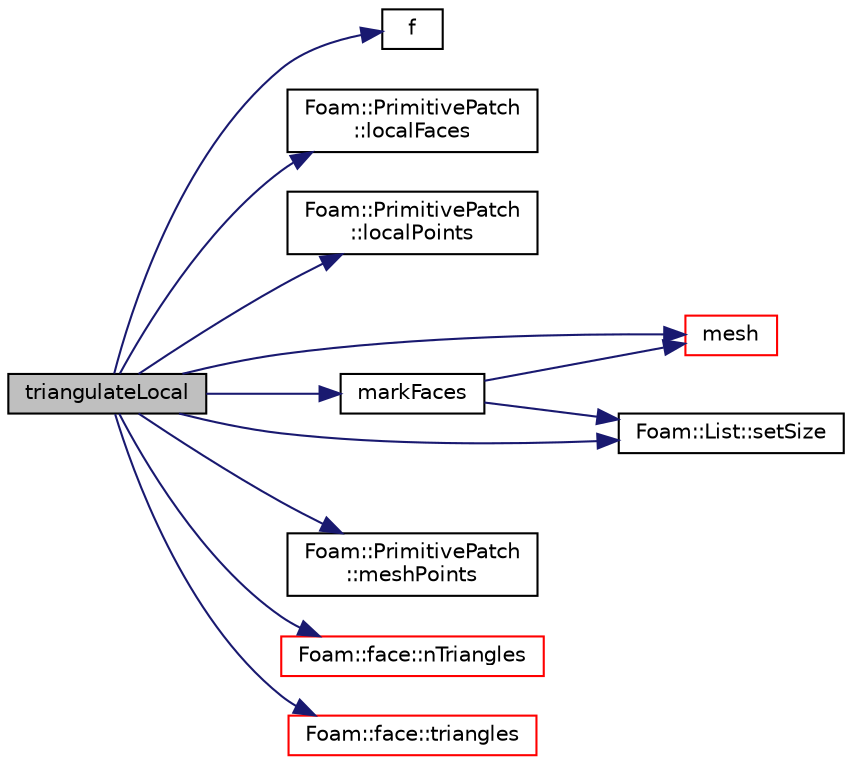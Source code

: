 digraph "triangulateLocal"
{
  bgcolor="transparent";
  edge [fontname="Helvetica",fontsize="10",labelfontname="Helvetica",labelfontsize="10"];
  node [fontname="Helvetica",fontsize="10",shape=record];
  rankdir="LR";
  Node3055 [label="triangulateLocal",height=0.2,width=0.4,color="black", fillcolor="grey75", style="filled", fontcolor="black"];
  Node3055 -> Node3056 [color="midnightblue",fontsize="10",style="solid",fontname="Helvetica"];
  Node3056 [label="f",height=0.2,width=0.4,color="black",URL="$a18335.html#a888be93833ac7a23170555c69c690288"];
  Node3055 -> Node3057 [color="midnightblue",fontsize="10",style="solid",fontname="Helvetica"];
  Node3057 [label="Foam::PrimitivePatch\l::localFaces",height=0.2,width=0.4,color="black",URL="$a28693.html#aa4bd29e9c9de3d53e26aa2bf2e803c60",tooltip="Return patch faces addressing into local point list. "];
  Node3055 -> Node3058 [color="midnightblue",fontsize="10",style="solid",fontname="Helvetica"];
  Node3058 [label="Foam::PrimitivePatch\l::localPoints",height=0.2,width=0.4,color="black",URL="$a28693.html#aca6c65ee2831bb6795149af7635640a2",tooltip="Return pointField of points in patch. "];
  Node3055 -> Node3059 [color="midnightblue",fontsize="10",style="solid",fontname="Helvetica"];
  Node3059 [label="markFaces",height=0.2,width=0.4,color="black",URL="$a22169.html#acaeca28b921cf2645761075ce5a99093"];
  Node3059 -> Node3060 [color="midnightblue",fontsize="10",style="solid",fontname="Helvetica"];
  Node3060 [label="mesh",height=0.2,width=0.4,color="red",URL="$a22169.html#a6d5e6463d124593c34d8d925916d41d7"];
  Node3059 -> Node3106 [color="midnightblue",fontsize="10",style="solid",fontname="Helvetica"];
  Node3106 [label="Foam::List::setSize",height=0.2,width=0.4,color="black",URL="$a26833.html#aedb985ffeaf1bdbfeccc2a8730405703",tooltip="Reset size of List. "];
  Node3055 -> Node3060 [color="midnightblue",fontsize="10",style="solid",fontname="Helvetica"];
  Node3055 -> Node3107 [color="midnightblue",fontsize="10",style="solid",fontname="Helvetica"];
  Node3107 [label="Foam::PrimitivePatch\l::meshPoints",height=0.2,width=0.4,color="black",URL="$a28693.html#a52e3a457780fe74b31d39dc046bce1d8",tooltip="Return labelList of mesh points in patch. They are constructed. "];
  Node3055 -> Node3108 [color="midnightblue",fontsize="10",style="solid",fontname="Helvetica"];
  Node3108 [label="Foam::face::nTriangles",height=0.2,width=0.4,color="red",URL="$a28369.html#ab82447e0cf16c46d3855de6a5d4ffda8",tooltip="Number of triangles after splitting. "];
  Node3055 -> Node3106 [color="midnightblue",fontsize="10",style="solid",fontname="Helvetica"];
  Node3055 -> Node3110 [color="midnightblue",fontsize="10",style="solid",fontname="Helvetica"];
  Node3110 [label="Foam::face::triangles",height=0.2,width=0.4,color="red",URL="$a28369.html#a1fd94ce8c25a3a8b555070a903a99dfb",tooltip="Split into triangles using existing points. "];
}
